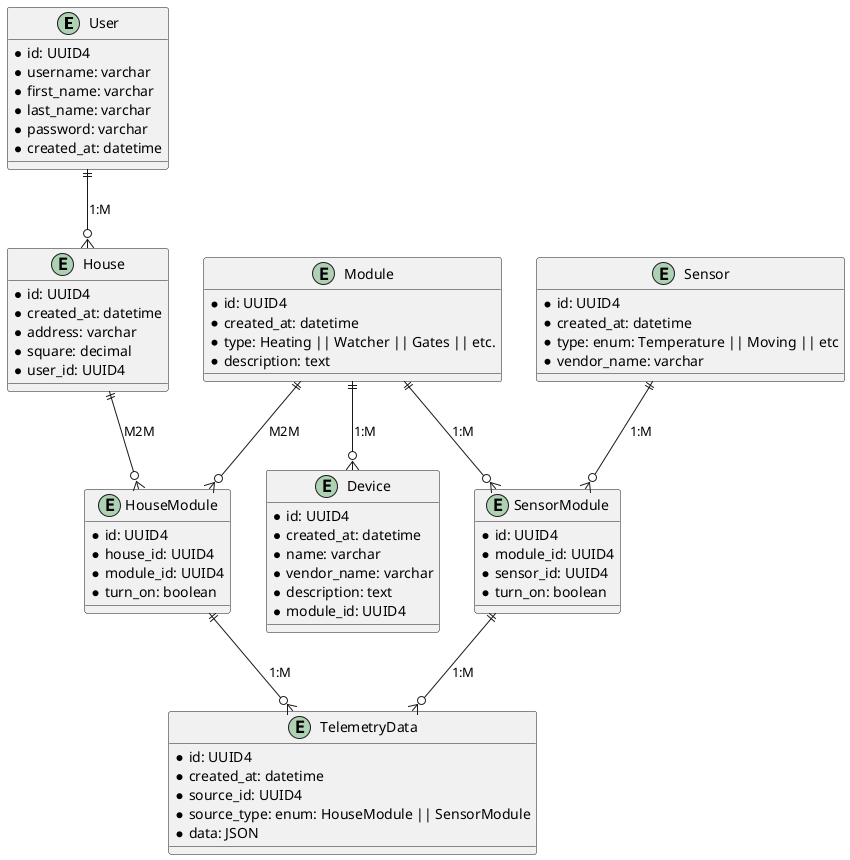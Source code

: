 @startuml
entity "User" {
    *id: UUID4
    *username: varchar
    *first_name: varchar
    *last_name: varchar
    *password: varchar
    *created_at: datetime
}

entity "House" {
    *id: UUID4
    *created_at: datetime
    *address: varchar
    *square: decimal
    *user_id: UUID4
}

entity "Module" {
    *id: UUID4
    *created_at: datetime
    *type: Heating || Watcher || Gates || etc.
    *description: text
}

entity "HouseModule" {
    *id: UUID4
    *house_id: UUID4
    *module_id: UUID4
    *turn_on: boolean
}

entity "SensorModule" {
    *id: UUID4
    *module_id: UUID4
    *sensor_id: UUID4
    *turn_on: boolean
}

entity "Device" {
    *id: UUID4
    *created_at: datetime
    *name: varchar
    *vendor_name: varchar
    *description: text
    *module_id: UUID4
}

entity "Sensor" {
    *id: UUID4
    *created_at: datetime
    *type: enum: Temperature || Moving || etc
    *vendor_name: varchar
}

entity "TelemetryData" {
    *id: UUID4
    *created_at: datetime
    *source_id: UUID4
    *source_type: enum: HouseModule || SensorModule
    *data: JSON
}

User ||--o{ House : "1:M"
House ||--o{ HouseModule : "M2M"
Module ||--o{ HouseModule : "M2M"
Module ||--o{ Device : "1:M"

Module ||--o{ SensorModule : "1:M"
Sensor ||--o{ SensorModule : "1:M"

SensorModule ||--o{ TelemetryData : "1:M"
HouseModule ||--o{ TelemetryData : "1:M"
@enduml
